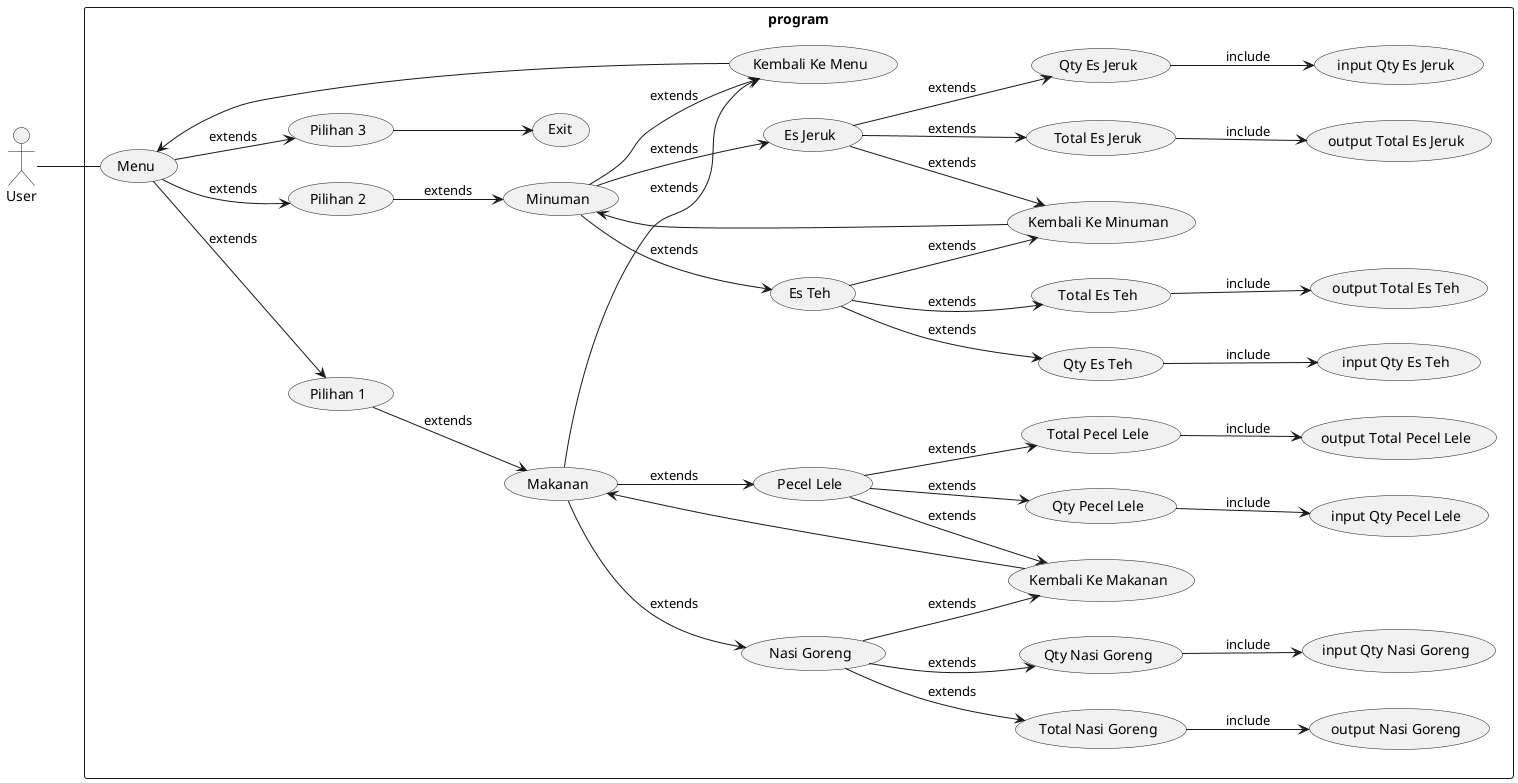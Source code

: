 @startuml sample

    left to right direction

    actor User as "User"
    rectangle program{
        User -- (Menu)
        (Menu) --> (Pilihan 1) : extends
        (Menu) --> (Pilihan 2) : extends
        (Menu) --> (Pilihan 3) : extends
        (Pilihan 1) --> (Makanan) : extends
        (Pilihan 2) --> (Minuman) : extends
        (Pilihan 3) --> (Exit)

        (Makanan) --> (Pecel Lele) : extends
        (Makanan) --> (Nasi Goreng) : extends
        (Makanan) --> (Kembali Ke Menu) : extends
        (Kembali Ke Menu) --> (Menu)
        
        (Minuman) --> (Es Teh) : extends
        (Minuman) --> (Es Jeruk) : extends
        (Minuman) --> (Kembali Ke Menu) : extends

        (Pecel Lele) --> (Qty Pecel Lele) : extends
        (Pecel Lele) --> (Total Pecel Lele) : extends
        (Pecel Lele) --> (Kembali Ke Makanan) : extends
        (Qty Pecel Lele) --> (input Qty Pecel Lele) : include
        (Total Pecel Lele) --> (output Total Pecel Lele) : include
        (Kembali Ke Makanan) --> (Makanan)

        (Nasi Goreng) --> (Qty Nasi Goreng) : extends
        (Nasi Goreng) --> (Total Nasi Goreng) : extends
        (Nasi Goreng) --> (Kembali Ke Makanan) : extends
        (Qty Nasi Goreng) --> (input Qty Nasi Goreng) : include
        (Total Nasi Goreng) --> (output Nasi Goreng) : include

        (Es Teh) --> (Qty Es Teh) : extends
        (Es Teh) --> (Total Es Teh) : extends
        (Es Teh) --> (Kembali Ke Minuman) : extends
        (Qty Es Teh) --> (input Qty Es Teh) : include
        (Total Es Teh) --> (output Total Es Teh) : include
        (Kembali Ke Minuman) --> (Minuman)

        (Es Jeruk) --> (Qty Es Jeruk) : extends
        (Es Jeruk) --> (Total Es Jeruk) : extends
        (Es Jeruk) --> (Kembali Ke Minuman) : extends
        (Qty Es Jeruk) --> (input Qty Es Jeruk) : include
        (Total Es Jeruk) --> (output Total Es Jeruk) : include
    }
@enduml